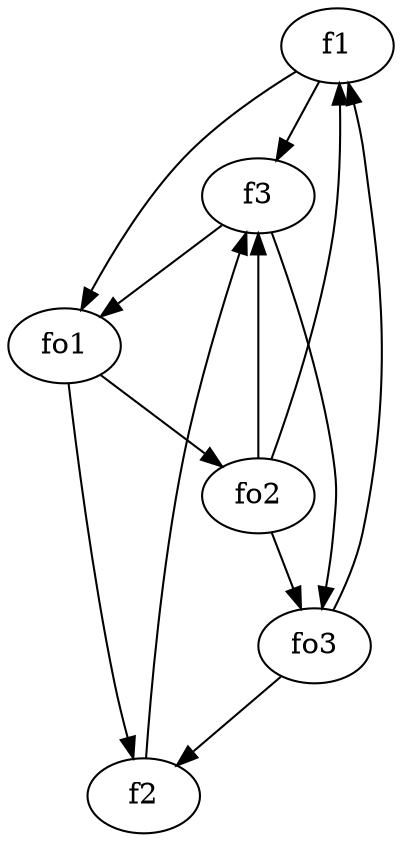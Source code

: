 strict digraph  {
f1;
f2;
f3;
fo1;
fo2;
fo3;
f1 -> f3  [weight=2];
f1 -> fo1  [weight=2];
f2 -> f3  [weight=2];
f3 -> fo3  [weight=2];
f3 -> fo1  [weight=2];
fo1 -> fo2  [weight=2];
fo1 -> f2  [weight=2];
fo2 -> fo3  [weight=2];
fo2 -> f3  [weight=2];
fo2 -> f1  [weight=2];
fo3 -> f1  [weight=2];
fo3 -> f2  [weight=2];
}
